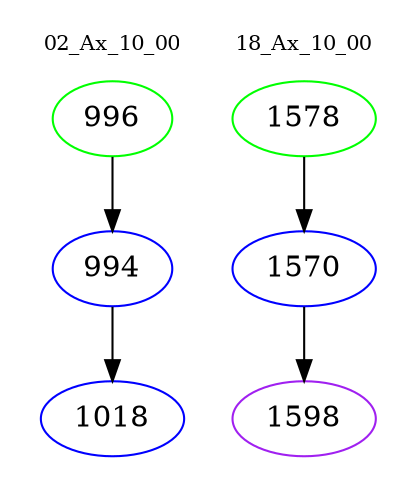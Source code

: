 digraph{
subgraph cluster_0 {
color = white
label = "02_Ax_10_00";
fontsize=10;
T0_996 [label="996", color="green"]
T0_996 -> T0_994 [color="black"]
T0_994 [label="994", color="blue"]
T0_994 -> T0_1018 [color="black"]
T0_1018 [label="1018", color="blue"]
}
subgraph cluster_1 {
color = white
label = "18_Ax_10_00";
fontsize=10;
T1_1578 [label="1578", color="green"]
T1_1578 -> T1_1570 [color="black"]
T1_1570 [label="1570", color="blue"]
T1_1570 -> T1_1598 [color="black"]
T1_1598 [label="1598", color="purple"]
}
}

